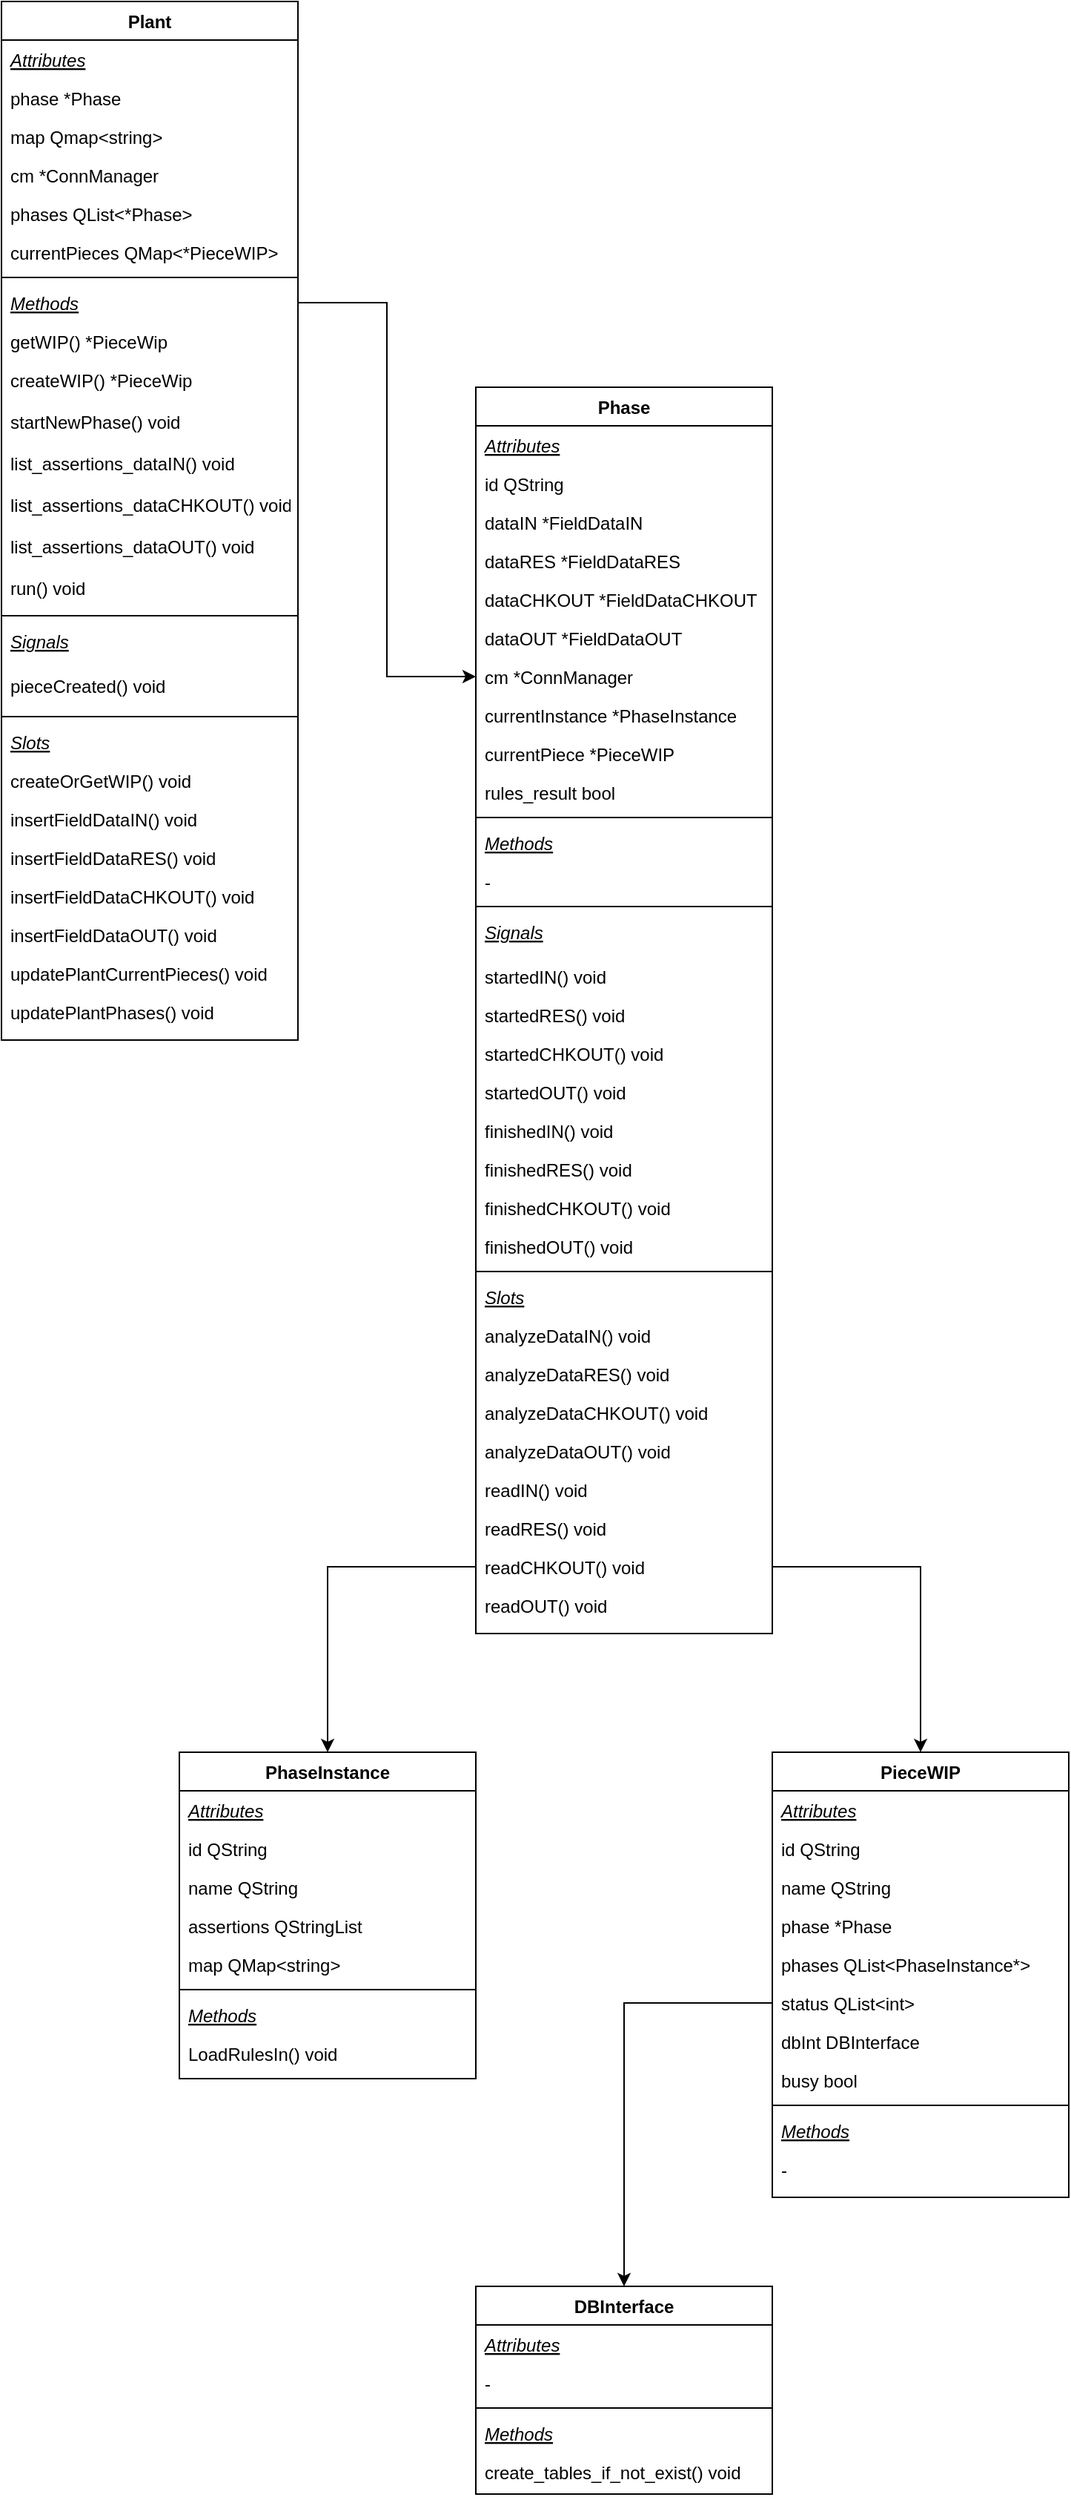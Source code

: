 <mxfile version="20.2.6" type="github">
  <diagram id="C5RBs43oDa-KdzZeNtuy" name="Page-1">
    <mxGraphModel dx="1022" dy="423" grid="1" gridSize="10" guides="1" tooltips="1" connect="1" arrows="1" fold="1" page="1" pageScale="1" pageWidth="827" pageHeight="1169" math="0" shadow="0">
      <root>
        <mxCell id="WIyWlLk6GJQsqaUBKTNV-0" />
        <mxCell id="WIyWlLk6GJQsqaUBKTNV-1" parent="WIyWlLk6GJQsqaUBKTNV-0" />
        <mxCell id="zkfFHV4jXpPFQw0GAbJ--0" value="Plant" style="swimlane;fontStyle=1;align=center;verticalAlign=top;childLayout=stackLayout;horizontal=1;startSize=26;horizontalStack=0;resizeParent=1;resizeLast=0;collapsible=1;marginBottom=0;rounded=0;shadow=0;strokeWidth=1;" parent="WIyWlLk6GJQsqaUBKTNV-1" vertex="1">
          <mxGeometry x="60" y="60" width="200" height="700" as="geometry">
            <mxRectangle x="220" y="120" width="160" height="26" as="alternateBounds" />
          </mxGeometry>
        </mxCell>
        <mxCell id="zkfFHV4jXpPFQw0GAbJ--1" value="Attributes" style="text;align=left;verticalAlign=top;spacingLeft=4;spacingRight=4;overflow=hidden;rotatable=0;points=[[0,0.5],[1,0.5]];portConstraint=eastwest;fontStyle=6" parent="zkfFHV4jXpPFQw0GAbJ--0" vertex="1">
          <mxGeometry y="26" width="200" height="26" as="geometry" />
        </mxCell>
        <mxCell id="JJc6NyB3upuEe_LLqBc--6" value="phase *Phase" style="text;align=left;verticalAlign=top;spacingLeft=4;spacingRight=4;overflow=hidden;rotatable=0;points=[[0,0.5],[1,0.5]];portConstraint=eastwest;" parent="zkfFHV4jXpPFQw0GAbJ--0" vertex="1">
          <mxGeometry y="52" width="200" height="26" as="geometry" />
        </mxCell>
        <mxCell id="JJc6NyB3upuEe_LLqBc--1" value="map Qmap&lt;string&gt;" style="text;align=left;verticalAlign=top;spacingLeft=4;spacingRight=4;overflow=hidden;rotatable=0;points=[[0,0.5],[1,0.5]];portConstraint=eastwest;" parent="zkfFHV4jXpPFQw0GAbJ--0" vertex="1">
          <mxGeometry y="78" width="200" height="26" as="geometry" />
        </mxCell>
        <mxCell id="zkfFHV4jXpPFQw0GAbJ--2" value="cm *ConnManager" style="text;align=left;verticalAlign=top;spacingLeft=4;spacingRight=4;overflow=hidden;rotatable=0;points=[[0,0.5],[1,0.5]];portConstraint=eastwest;rounded=0;shadow=0;html=0;" parent="zkfFHV4jXpPFQw0GAbJ--0" vertex="1">
          <mxGeometry y="104" width="200" height="26" as="geometry" />
        </mxCell>
        <mxCell id="zkfFHV4jXpPFQw0GAbJ--3" value="phases QList&lt;*Phase&gt;" style="text;align=left;verticalAlign=top;spacingLeft=4;spacingRight=4;overflow=hidden;rotatable=0;points=[[0,0.5],[1,0.5]];portConstraint=eastwest;rounded=0;shadow=0;html=0;" parent="zkfFHV4jXpPFQw0GAbJ--0" vertex="1">
          <mxGeometry y="130" width="200" height="26" as="geometry" />
        </mxCell>
        <mxCell id="JJc6NyB3upuEe_LLqBc--2" value="currentPieces QMap&lt;*PieceWIP&gt;" style="text;align=left;verticalAlign=top;spacingLeft=4;spacingRight=4;overflow=hidden;rotatable=0;points=[[0,0.5],[1,0.5]];portConstraint=eastwest;rounded=0;shadow=0;html=0;" parent="zkfFHV4jXpPFQw0GAbJ--0" vertex="1">
          <mxGeometry y="156" width="200" height="26" as="geometry" />
        </mxCell>
        <mxCell id="zkfFHV4jXpPFQw0GAbJ--4" value="" style="line;html=1;strokeWidth=1;align=left;verticalAlign=middle;spacingTop=-1;spacingLeft=3;spacingRight=3;rotatable=0;labelPosition=right;points=[];portConstraint=eastwest;" parent="zkfFHV4jXpPFQw0GAbJ--0" vertex="1">
          <mxGeometry y="182" width="200" height="8" as="geometry" />
        </mxCell>
        <mxCell id="JJc6NyB3upuEe_LLqBc--5" value="Methods" style="text;align=left;verticalAlign=top;spacingLeft=4;spacingRight=4;overflow=hidden;rotatable=0;points=[[0,0.5],[1,0.5]];portConstraint=eastwest;fontStyle=6" parent="zkfFHV4jXpPFQw0GAbJ--0" vertex="1">
          <mxGeometry y="190" width="200" height="26" as="geometry" />
        </mxCell>
        <mxCell id="zkfFHV4jXpPFQw0GAbJ--5" value="getWIP() *PieceWip&#xa;" style="text;align=left;verticalAlign=top;spacingLeft=4;spacingRight=4;overflow=hidden;rotatable=0;points=[[0,0.5],[1,0.5]];portConstraint=eastwest;" parent="zkfFHV4jXpPFQw0GAbJ--0" vertex="1">
          <mxGeometry y="216" width="200" height="26" as="geometry" />
        </mxCell>
        <mxCell id="JJc6NyB3upuEe_LLqBc--3" value="createWIP() *PieceWip&#xa;" style="text;align=left;verticalAlign=top;spacingLeft=4;spacingRight=4;overflow=hidden;rotatable=0;points=[[0,0.5],[1,0.5]];portConstraint=eastwest;" parent="zkfFHV4jXpPFQw0GAbJ--0" vertex="1">
          <mxGeometry y="242" width="200" height="28" as="geometry" />
        </mxCell>
        <mxCell id="JJc6NyB3upuEe_LLqBc--39" value="startNewPhase() void" style="text;align=left;verticalAlign=top;spacingLeft=4;spacingRight=4;overflow=hidden;rotatable=0;points=[[0,0.5],[1,0.5]];portConstraint=eastwest;" parent="zkfFHV4jXpPFQw0GAbJ--0" vertex="1">
          <mxGeometry y="270" width="200" height="28" as="geometry" />
        </mxCell>
        <mxCell id="ZuZzTBEQUE616wW0_k1--4" value="list_assertions_dataIN() void" style="text;align=left;verticalAlign=top;spacingLeft=4;spacingRight=4;overflow=hidden;rotatable=0;points=[[0,0.5],[1,0.5]];portConstraint=eastwest;" parent="zkfFHV4jXpPFQw0GAbJ--0" vertex="1">
          <mxGeometry y="298" width="200" height="28" as="geometry" />
        </mxCell>
        <mxCell id="ZuZzTBEQUE616wW0_k1--36" value="list_assertions_dataCHKOUT() void" style="text;align=left;verticalAlign=top;spacingLeft=4;spacingRight=4;overflow=hidden;rotatable=0;points=[[0,0.5],[1,0.5]];portConstraint=eastwest;" parent="zkfFHV4jXpPFQw0GAbJ--0" vertex="1">
          <mxGeometry y="326" width="200" height="28" as="geometry" />
        </mxCell>
        <mxCell id="ZuZzTBEQUE616wW0_k1--37" value="list_assertions_dataOUT() void" style="text;align=left;verticalAlign=top;spacingLeft=4;spacingRight=4;overflow=hidden;rotatable=0;points=[[0,0.5],[1,0.5]];portConstraint=eastwest;" parent="zkfFHV4jXpPFQw0GAbJ--0" vertex="1">
          <mxGeometry y="354" width="200" height="28" as="geometry" />
        </mxCell>
        <mxCell id="JJc6NyB3upuEe_LLqBc--63" value="run() void" style="text;align=left;verticalAlign=top;spacingLeft=4;spacingRight=4;overflow=hidden;rotatable=0;points=[[0,0.5],[1,0.5]];portConstraint=eastwest;" parent="zkfFHV4jXpPFQw0GAbJ--0" vertex="1">
          <mxGeometry y="382" width="200" height="28" as="geometry" />
        </mxCell>
        <mxCell id="JJc6NyB3upuEe_LLqBc--4" value="" style="line;html=1;strokeWidth=1;align=left;verticalAlign=middle;spacingTop=-1;spacingLeft=3;spacingRight=3;rotatable=0;labelPosition=right;points=[];portConstraint=eastwest;" parent="zkfFHV4jXpPFQw0GAbJ--0" vertex="1">
          <mxGeometry y="410" width="200" height="8" as="geometry" />
        </mxCell>
        <mxCell id="JJc6NyB3upuEe_LLqBc--7" value="Signals" style="text;align=left;verticalAlign=top;spacingLeft=4;spacingRight=4;overflow=hidden;rotatable=0;points=[[0,0.5],[1,0.5]];portConstraint=eastwest;fontStyle=6" parent="zkfFHV4jXpPFQw0GAbJ--0" vertex="1">
          <mxGeometry y="418" width="200" height="30" as="geometry" />
        </mxCell>
        <mxCell id="JJc6NyB3upuEe_LLqBc--10" value="pieceCreated() void" style="text;align=left;verticalAlign=top;spacingLeft=4;spacingRight=4;overflow=hidden;rotatable=0;points=[[0,0.5],[1,0.5]];portConstraint=eastwest;fontStyle=0" parent="zkfFHV4jXpPFQw0GAbJ--0" vertex="1">
          <mxGeometry y="448" width="200" height="30" as="geometry" />
        </mxCell>
        <mxCell id="JJc6NyB3upuEe_LLqBc--8" value="" style="line;html=1;strokeWidth=1;align=left;verticalAlign=middle;spacingTop=-1;spacingLeft=3;spacingRight=3;rotatable=0;labelPosition=right;points=[];portConstraint=eastwest;" parent="zkfFHV4jXpPFQw0GAbJ--0" vertex="1">
          <mxGeometry y="478" width="200" height="8" as="geometry" />
        </mxCell>
        <mxCell id="JJc6NyB3upuEe_LLqBc--9" value="Slots" style="text;align=left;verticalAlign=top;spacingLeft=4;spacingRight=4;overflow=hidden;rotatable=0;points=[[0,0.5],[1,0.5]];portConstraint=eastwest;fontStyle=6" parent="zkfFHV4jXpPFQw0GAbJ--0" vertex="1">
          <mxGeometry y="486" width="200" height="26" as="geometry" />
        </mxCell>
        <mxCell id="JJc6NyB3upuEe_LLqBc--11" value="createOrGetWIP() void" style="text;align=left;verticalAlign=top;spacingLeft=4;spacingRight=4;overflow=hidden;rotatable=0;points=[[0,0.5],[1,0.5]];portConstraint=eastwest;fontStyle=0" parent="zkfFHV4jXpPFQw0GAbJ--0" vertex="1">
          <mxGeometry y="512" width="200" height="26" as="geometry" />
        </mxCell>
        <mxCell id="JJc6NyB3upuEe_LLqBc--12" value="insertFieldDataIN() void" style="text;align=left;verticalAlign=top;spacingLeft=4;spacingRight=4;overflow=hidden;rotatable=0;points=[[0,0.5],[1,0.5]];portConstraint=eastwest;fontStyle=0" parent="zkfFHV4jXpPFQw0GAbJ--0" vertex="1">
          <mxGeometry y="538" width="200" height="26" as="geometry" />
        </mxCell>
        <mxCell id="JJc6NyB3upuEe_LLqBc--13" value="insertFieldDataRES() void" style="text;align=left;verticalAlign=top;spacingLeft=4;spacingRight=4;overflow=hidden;rotatable=0;points=[[0,0.5],[1,0.5]];portConstraint=eastwest;fontStyle=0" parent="zkfFHV4jXpPFQw0GAbJ--0" vertex="1">
          <mxGeometry y="564" width="200" height="26" as="geometry" />
        </mxCell>
        <mxCell id="JJc6NyB3upuEe_LLqBc--14" value="insertFieldDataCHKOUT() void" style="text;align=left;verticalAlign=top;spacingLeft=4;spacingRight=4;overflow=hidden;rotatable=0;points=[[0,0.5],[1,0.5]];portConstraint=eastwest;fontStyle=0" parent="zkfFHV4jXpPFQw0GAbJ--0" vertex="1">
          <mxGeometry y="590" width="200" height="26" as="geometry" />
        </mxCell>
        <mxCell id="JJc6NyB3upuEe_LLqBc--112" value="insertFieldDataOUT() void" style="text;align=left;verticalAlign=top;spacingLeft=4;spacingRight=4;overflow=hidden;rotatable=0;points=[[0,0.5],[1,0.5]];portConstraint=eastwest;fontStyle=0" parent="zkfFHV4jXpPFQw0GAbJ--0" vertex="1">
          <mxGeometry y="616" width="200" height="26" as="geometry" />
        </mxCell>
        <mxCell id="JJc6NyB3upuEe_LLqBc--15" value="updatePlantCurrentPieces() void" style="text;align=left;verticalAlign=top;spacingLeft=4;spacingRight=4;overflow=hidden;rotatable=0;points=[[0,0.5],[1,0.5]];portConstraint=eastwest;fontStyle=0" parent="zkfFHV4jXpPFQw0GAbJ--0" vertex="1">
          <mxGeometry y="642" width="200" height="26" as="geometry" />
        </mxCell>
        <mxCell id="JJc6NyB3upuEe_LLqBc--16" value="updatePlantPhases() void" style="text;align=left;verticalAlign=top;spacingLeft=4;spacingRight=4;overflow=hidden;rotatable=0;points=[[0,0.5],[1,0.5]];portConstraint=eastwest;fontStyle=0" parent="zkfFHV4jXpPFQw0GAbJ--0" vertex="1">
          <mxGeometry y="668" width="200" height="26" as="geometry" />
        </mxCell>
        <mxCell id="JJc6NyB3upuEe_LLqBc--17" value="Phase" style="swimlane;fontStyle=1;align=center;verticalAlign=top;childLayout=stackLayout;horizontal=1;startSize=26;horizontalStack=0;resizeParent=1;resizeLast=0;collapsible=1;marginBottom=0;rounded=0;shadow=0;strokeWidth=1;" parent="WIyWlLk6GJQsqaUBKTNV-1" vertex="1">
          <mxGeometry x="380" y="320" width="200" height="840" as="geometry">
            <mxRectangle x="220" y="120" width="160" height="26" as="alternateBounds" />
          </mxGeometry>
        </mxCell>
        <mxCell id="JJc6NyB3upuEe_LLqBc--18" value="Attributes" style="text;align=left;verticalAlign=top;spacingLeft=4;spacingRight=4;overflow=hidden;rotatable=0;points=[[0,0.5],[1,0.5]];portConstraint=eastwest;fontStyle=6" parent="JJc6NyB3upuEe_LLqBc--17" vertex="1">
          <mxGeometry y="26" width="200" height="26" as="geometry" />
        </mxCell>
        <mxCell id="JJc6NyB3upuEe_LLqBc--19" value="id QString" style="text;align=left;verticalAlign=top;spacingLeft=4;spacingRight=4;overflow=hidden;rotatable=0;points=[[0,0.5],[1,0.5]];portConstraint=eastwest;" parent="JJc6NyB3upuEe_LLqBc--17" vertex="1">
          <mxGeometry y="52" width="200" height="26" as="geometry" />
        </mxCell>
        <mxCell id="JJc6NyB3upuEe_LLqBc--20" value="dataIN *FieldDataIN" style="text;align=left;verticalAlign=top;spacingLeft=4;spacingRight=4;overflow=hidden;rotatable=0;points=[[0,0.5],[1,0.5]];portConstraint=eastwest;" parent="JJc6NyB3upuEe_LLqBc--17" vertex="1">
          <mxGeometry y="78" width="200" height="26" as="geometry" />
        </mxCell>
        <mxCell id="JJc6NyB3upuEe_LLqBc--21" value="dataRES *FieldDataRES" style="text;align=left;verticalAlign=top;spacingLeft=4;spacingRight=4;overflow=hidden;rotatable=0;points=[[0,0.5],[1,0.5]];portConstraint=eastwest;rounded=0;shadow=0;html=0;" parent="JJc6NyB3upuEe_LLqBc--17" vertex="1">
          <mxGeometry y="104" width="200" height="26" as="geometry" />
        </mxCell>
        <mxCell id="JJc6NyB3upuEe_LLqBc--22" value="dataCHKOUT *FieldDataCHKOUT" style="text;align=left;verticalAlign=top;spacingLeft=4;spacingRight=4;overflow=hidden;rotatable=0;points=[[0,0.5],[1,0.5]];portConstraint=eastwest;rounded=0;shadow=0;html=0;" parent="JJc6NyB3upuEe_LLqBc--17" vertex="1">
          <mxGeometry y="130" width="200" height="26" as="geometry" />
        </mxCell>
        <mxCell id="JJc6NyB3upuEe_LLqBc--64" value="dataOUT *FieldDataOUT" style="text;align=left;verticalAlign=top;spacingLeft=4;spacingRight=4;overflow=hidden;rotatable=0;points=[[0,0.5],[1,0.5]];portConstraint=eastwest;rounded=0;shadow=0;html=0;" parent="JJc6NyB3upuEe_LLqBc--17" vertex="1">
          <mxGeometry y="156" width="200" height="26" as="geometry" />
        </mxCell>
        <mxCell id="JJc6NyB3upuEe_LLqBc--65" value="cm *ConnManager" style="text;align=left;verticalAlign=top;spacingLeft=4;spacingRight=4;overflow=hidden;rotatable=0;points=[[0,0.5],[1,0.5]];portConstraint=eastwest;rounded=0;shadow=0;html=0;" parent="JJc6NyB3upuEe_LLqBc--17" vertex="1">
          <mxGeometry y="182" width="200" height="26" as="geometry" />
        </mxCell>
        <mxCell id="JJc6NyB3upuEe_LLqBc--66" value="currentInstance *PhaseInstance" style="text;align=left;verticalAlign=top;spacingLeft=4;spacingRight=4;overflow=hidden;rotatable=0;points=[[0,0.5],[1,0.5]];portConstraint=eastwest;rounded=0;shadow=0;html=0;" parent="JJc6NyB3upuEe_LLqBc--17" vertex="1">
          <mxGeometry y="208" width="200" height="26" as="geometry" />
        </mxCell>
        <mxCell id="JJc6NyB3upuEe_LLqBc--67" value="currentPiece *PieceWIP" style="text;align=left;verticalAlign=top;spacingLeft=4;spacingRight=4;overflow=hidden;rotatable=0;points=[[0,0.5],[1,0.5]];portConstraint=eastwest;rounded=0;shadow=0;html=0;" parent="JJc6NyB3upuEe_LLqBc--17" vertex="1">
          <mxGeometry y="234" width="200" height="26" as="geometry" />
        </mxCell>
        <mxCell id="JJc6NyB3upuEe_LLqBc--23" value="rules_result bool" style="text;align=left;verticalAlign=top;spacingLeft=4;spacingRight=4;overflow=hidden;rotatable=0;points=[[0,0.5],[1,0.5]];portConstraint=eastwest;rounded=0;shadow=0;html=0;" parent="JJc6NyB3upuEe_LLqBc--17" vertex="1">
          <mxGeometry y="260" width="200" height="26" as="geometry" />
        </mxCell>
        <mxCell id="JJc6NyB3upuEe_LLqBc--24" value="" style="line;html=1;strokeWidth=1;align=left;verticalAlign=middle;spacingTop=-1;spacingLeft=3;spacingRight=3;rotatable=0;labelPosition=right;points=[];portConstraint=eastwest;" parent="JJc6NyB3upuEe_LLqBc--17" vertex="1">
          <mxGeometry y="286" width="200" height="8" as="geometry" />
        </mxCell>
        <mxCell id="JJc6NyB3upuEe_LLqBc--25" value="Methods" style="text;align=left;verticalAlign=top;spacingLeft=4;spacingRight=4;overflow=hidden;rotatable=0;points=[[0,0.5],[1,0.5]];portConstraint=eastwest;fontStyle=6" parent="JJc6NyB3upuEe_LLqBc--17" vertex="1">
          <mxGeometry y="294" width="200" height="26" as="geometry" />
        </mxCell>
        <mxCell id="JJc6NyB3upuEe_LLqBc--26" value="-" style="text;align=left;verticalAlign=top;spacingLeft=4;spacingRight=4;overflow=hidden;rotatable=0;points=[[0,0.5],[1,0.5]];portConstraint=eastwest;" parent="JJc6NyB3upuEe_LLqBc--17" vertex="1">
          <mxGeometry y="320" width="200" height="26" as="geometry" />
        </mxCell>
        <mxCell id="JJc6NyB3upuEe_LLqBc--28" value="" style="line;html=1;strokeWidth=1;align=left;verticalAlign=middle;spacingTop=-1;spacingLeft=3;spacingRight=3;rotatable=0;labelPosition=right;points=[];portConstraint=eastwest;" parent="JJc6NyB3upuEe_LLqBc--17" vertex="1">
          <mxGeometry y="346" width="200" height="8" as="geometry" />
        </mxCell>
        <mxCell id="JJc6NyB3upuEe_LLqBc--29" value="Signals" style="text;align=left;verticalAlign=top;spacingLeft=4;spacingRight=4;overflow=hidden;rotatable=0;points=[[0,0.5],[1,0.5]];portConstraint=eastwest;fontStyle=6" parent="JJc6NyB3upuEe_LLqBc--17" vertex="1">
          <mxGeometry y="354" width="200" height="30" as="geometry" />
        </mxCell>
        <mxCell id="JJc6NyB3upuEe_LLqBc--30" value="startedIN() void" style="text;align=left;verticalAlign=middle;spacingLeft=4;spacingRight=4;overflow=hidden;rotatable=0;points=[[0,0.5],[1,0.5]];portConstraint=eastwest;fontStyle=0;spacing=2;" parent="JJc6NyB3upuEe_LLqBc--17" vertex="1">
          <mxGeometry y="384" width="200" height="26" as="geometry" />
        </mxCell>
        <mxCell id="JJc6NyB3upuEe_LLqBc--68" value="startedRES() void" style="text;align=left;verticalAlign=middle;spacingLeft=4;spacingRight=4;overflow=hidden;rotatable=0;points=[[0,0.5],[1,0.5]];portConstraint=eastwest;fontStyle=0" parent="JJc6NyB3upuEe_LLqBc--17" vertex="1">
          <mxGeometry y="410" width="200" height="26" as="geometry" />
        </mxCell>
        <mxCell id="JJc6NyB3upuEe_LLqBc--69" value="startedCHKOUT() void" style="text;align=left;verticalAlign=middle;spacingLeft=4;spacingRight=4;overflow=hidden;rotatable=0;points=[[0,0.5],[1,0.5]];portConstraint=eastwest;fontStyle=0" parent="JJc6NyB3upuEe_LLqBc--17" vertex="1">
          <mxGeometry y="436" width="200" height="26" as="geometry" />
        </mxCell>
        <mxCell id="JJc6NyB3upuEe_LLqBc--70" value="startedOUT() void" style="text;align=left;verticalAlign=middle;spacingLeft=4;spacingRight=4;overflow=hidden;rotatable=0;points=[[0,0.5],[1,0.5]];portConstraint=eastwest;fontStyle=0" parent="JJc6NyB3upuEe_LLqBc--17" vertex="1">
          <mxGeometry y="462" width="200" height="26" as="geometry" />
        </mxCell>
        <mxCell id="JJc6NyB3upuEe_LLqBc--71" value="finishedIN() void" style="text;align=left;verticalAlign=middle;spacingLeft=4;spacingRight=4;overflow=hidden;rotatable=0;points=[[0,0.5],[1,0.5]];portConstraint=eastwest;fontStyle=0" parent="JJc6NyB3upuEe_LLqBc--17" vertex="1">
          <mxGeometry y="488" width="200" height="26" as="geometry" />
        </mxCell>
        <mxCell id="JJc6NyB3upuEe_LLqBc--72" value="finishedRES() void" style="text;align=left;verticalAlign=middle;spacingLeft=4;spacingRight=4;overflow=hidden;rotatable=0;points=[[0,0.5],[1,0.5]];portConstraint=eastwest;fontStyle=0" parent="JJc6NyB3upuEe_LLqBc--17" vertex="1">
          <mxGeometry y="514" width="200" height="26" as="geometry" />
        </mxCell>
        <mxCell id="JJc6NyB3upuEe_LLqBc--73" value="finishedCHKOUT() void" style="text;align=left;verticalAlign=middle;spacingLeft=4;spacingRight=4;overflow=hidden;rotatable=0;points=[[0,0.5],[1,0.5]];portConstraint=eastwest;fontStyle=0" parent="JJc6NyB3upuEe_LLqBc--17" vertex="1">
          <mxGeometry y="540" width="200" height="26" as="geometry" />
        </mxCell>
        <mxCell id="JJc6NyB3upuEe_LLqBc--74" value="finishedOUT() void" style="text;align=left;verticalAlign=middle;spacingLeft=4;spacingRight=4;overflow=hidden;rotatable=0;points=[[0,0.5],[1,0.5]];portConstraint=eastwest;fontStyle=0" parent="JJc6NyB3upuEe_LLqBc--17" vertex="1">
          <mxGeometry y="566" width="200" height="26" as="geometry" />
        </mxCell>
        <mxCell id="JJc6NyB3upuEe_LLqBc--31" value="" style="line;html=1;strokeWidth=1;align=left;verticalAlign=middle;spacingTop=-1;spacingLeft=3;spacingRight=3;rotatable=0;labelPosition=right;points=[];portConstraint=eastwest;" parent="JJc6NyB3upuEe_LLqBc--17" vertex="1">
          <mxGeometry y="592" width="200" height="8" as="geometry" />
        </mxCell>
        <mxCell id="JJc6NyB3upuEe_LLqBc--32" value="Slots" style="text;align=left;verticalAlign=top;spacingLeft=4;spacingRight=4;overflow=hidden;rotatable=0;points=[[0,0.5],[1,0.5]];portConstraint=eastwest;fontStyle=6" parent="JJc6NyB3upuEe_LLqBc--17" vertex="1">
          <mxGeometry y="600" width="200" height="26" as="geometry" />
        </mxCell>
        <mxCell id="JJc6NyB3upuEe_LLqBc--34" value="analyzeDataIN() void" style="text;align=left;verticalAlign=top;spacingLeft=4;spacingRight=4;overflow=hidden;rotatable=0;points=[[0,0.5],[1,0.5]];portConstraint=eastwest;fontStyle=0" parent="JJc6NyB3upuEe_LLqBc--17" vertex="1">
          <mxGeometry y="626" width="200" height="26" as="geometry" />
        </mxCell>
        <mxCell id="JJc6NyB3upuEe_LLqBc--35" value="analyzeDataRES() void" style="text;align=left;verticalAlign=top;spacingLeft=4;spacingRight=4;overflow=hidden;rotatable=0;points=[[0,0.5],[1,0.5]];portConstraint=eastwest;fontStyle=0" parent="JJc6NyB3upuEe_LLqBc--17" vertex="1">
          <mxGeometry y="652" width="200" height="26" as="geometry" />
        </mxCell>
        <mxCell id="JJc6NyB3upuEe_LLqBc--36" value="analyzeDataCHKOUT() void" style="text;align=left;verticalAlign=top;spacingLeft=4;spacingRight=4;overflow=hidden;rotatable=0;points=[[0,0.5],[1,0.5]];portConstraint=eastwest;fontStyle=0" parent="JJc6NyB3upuEe_LLqBc--17" vertex="1">
          <mxGeometry y="678" width="200" height="26" as="geometry" />
        </mxCell>
        <mxCell id="JJc6NyB3upuEe_LLqBc--37" value="analyzeDataOUT() void" style="text;align=left;verticalAlign=top;spacingLeft=4;spacingRight=4;overflow=hidden;rotatable=0;points=[[0,0.5],[1,0.5]];portConstraint=eastwest;fontStyle=0" parent="JJc6NyB3upuEe_LLqBc--17" vertex="1">
          <mxGeometry y="704" width="200" height="26" as="geometry" />
        </mxCell>
        <mxCell id="JJc6NyB3upuEe_LLqBc--113" value="readIN() void" style="text;align=left;verticalAlign=top;spacingLeft=4;spacingRight=4;overflow=hidden;rotatable=0;points=[[0,0.5],[1,0.5]];portConstraint=eastwest;fontStyle=0" parent="JJc6NyB3upuEe_LLqBc--17" vertex="1">
          <mxGeometry y="730" width="200" height="26" as="geometry" />
        </mxCell>
        <mxCell id="JJc6NyB3upuEe_LLqBc--114" value="readRES() void" style="text;align=left;verticalAlign=top;spacingLeft=4;spacingRight=4;overflow=hidden;rotatable=0;points=[[0,0.5],[1,0.5]];portConstraint=eastwest;fontStyle=0" parent="JJc6NyB3upuEe_LLqBc--17" vertex="1">
          <mxGeometry y="756" width="200" height="26" as="geometry" />
        </mxCell>
        <mxCell id="JJc6NyB3upuEe_LLqBc--115" value="readCHKOUT() void" style="text;align=left;verticalAlign=top;spacingLeft=4;spacingRight=4;overflow=hidden;rotatable=0;points=[[0,0.5],[1,0.5]];portConstraint=eastwest;fontStyle=0" parent="JJc6NyB3upuEe_LLqBc--17" vertex="1">
          <mxGeometry y="782" width="200" height="26" as="geometry" />
        </mxCell>
        <mxCell id="JJc6NyB3upuEe_LLqBc--116" value="readOUT() void" style="text;align=left;verticalAlign=top;spacingLeft=4;spacingRight=4;overflow=hidden;rotatable=0;points=[[0,0.5],[1,0.5]];portConstraint=eastwest;fontStyle=0" parent="JJc6NyB3upuEe_LLqBc--17" vertex="1">
          <mxGeometry y="808" width="200" height="26" as="geometry" />
        </mxCell>
        <mxCell id="JJc6NyB3upuEe_LLqBc--117" value="PhaseInstance" style="swimlane;fontStyle=1;align=center;verticalAlign=top;childLayout=stackLayout;horizontal=1;startSize=26;horizontalStack=0;resizeParent=1;resizeLast=0;collapsible=1;marginBottom=0;rounded=0;shadow=0;strokeWidth=1;" parent="WIyWlLk6GJQsqaUBKTNV-1" vertex="1">
          <mxGeometry x="180" y="1240" width="200" height="220" as="geometry">
            <mxRectangle x="220" y="120" width="160" height="26" as="alternateBounds" />
          </mxGeometry>
        </mxCell>
        <mxCell id="JJc6NyB3upuEe_LLqBc--118" value="Attributes" style="text;align=left;verticalAlign=top;spacingLeft=4;spacingRight=4;overflow=hidden;rotatable=0;points=[[0,0.5],[1,0.5]];portConstraint=eastwest;fontStyle=6" parent="JJc6NyB3upuEe_LLqBc--117" vertex="1">
          <mxGeometry y="26" width="200" height="26" as="geometry" />
        </mxCell>
        <mxCell id="JJc6NyB3upuEe_LLqBc--119" value="id QString" style="text;align=left;verticalAlign=top;spacingLeft=4;spacingRight=4;overflow=hidden;rotatable=0;points=[[0,0.5],[1,0.5]];portConstraint=eastwest;" parent="JJc6NyB3upuEe_LLqBc--117" vertex="1">
          <mxGeometry y="52" width="200" height="26" as="geometry" />
        </mxCell>
        <mxCell id="JJc6NyB3upuEe_LLqBc--120" value="name QString" style="text;align=left;verticalAlign=top;spacingLeft=4;spacingRight=4;overflow=hidden;rotatable=0;points=[[0,0.5],[1,0.5]];portConstraint=eastwest;" parent="JJc6NyB3upuEe_LLqBc--117" vertex="1">
          <mxGeometry y="78" width="200" height="26" as="geometry" />
        </mxCell>
        <mxCell id="JJc6NyB3upuEe_LLqBc--121" value="assertions QStringList" style="text;align=left;verticalAlign=top;spacingLeft=4;spacingRight=4;overflow=hidden;rotatable=0;points=[[0,0.5],[1,0.5]];portConstraint=eastwest;rounded=0;shadow=0;html=0;" parent="JJc6NyB3upuEe_LLqBc--117" vertex="1">
          <mxGeometry y="104" width="200" height="26" as="geometry" />
        </mxCell>
        <mxCell id="JJc6NyB3upuEe_LLqBc--122" value="map QMap&lt;string&gt;" style="text;align=left;verticalAlign=top;spacingLeft=4;spacingRight=4;overflow=hidden;rotatable=0;points=[[0,0.5],[1,0.5]];portConstraint=eastwest;rounded=0;shadow=0;html=0;" parent="JJc6NyB3upuEe_LLqBc--117" vertex="1">
          <mxGeometry y="130" width="200" height="26" as="geometry" />
        </mxCell>
        <mxCell id="JJc6NyB3upuEe_LLqBc--124" value="" style="line;html=1;strokeWidth=1;align=left;verticalAlign=middle;spacingTop=-1;spacingLeft=3;spacingRight=3;rotatable=0;labelPosition=right;points=[];portConstraint=eastwest;" parent="JJc6NyB3upuEe_LLqBc--117" vertex="1">
          <mxGeometry y="156" width="200" height="8" as="geometry" />
        </mxCell>
        <mxCell id="JJc6NyB3upuEe_LLqBc--125" value="Methods" style="text;align=left;verticalAlign=top;spacingLeft=4;spacingRight=4;overflow=hidden;rotatable=0;points=[[0,0.5],[1,0.5]];portConstraint=eastwest;fontStyle=6" parent="JJc6NyB3upuEe_LLqBc--117" vertex="1">
          <mxGeometry y="164" width="200" height="26" as="geometry" />
        </mxCell>
        <mxCell id="JJc6NyB3upuEe_LLqBc--129" value="LoadRulesIn() void" style="text;align=left;verticalAlign=top;spacingLeft=4;spacingRight=4;overflow=hidden;rotatable=0;points=[[0,0.5],[1,0.5]];portConstraint=eastwest;" parent="JJc6NyB3upuEe_LLqBc--117" vertex="1">
          <mxGeometry y="190" width="200" height="28" as="geometry" />
        </mxCell>
        <mxCell id="JJc6NyB3upuEe_LLqBc--142" value="PieceWIP" style="swimlane;fontStyle=1;align=center;verticalAlign=top;childLayout=stackLayout;horizontal=1;startSize=26;horizontalStack=0;resizeParent=1;resizeLast=0;collapsible=1;marginBottom=0;rounded=0;shadow=0;strokeWidth=1;" parent="WIyWlLk6GJQsqaUBKTNV-1" vertex="1">
          <mxGeometry x="580" y="1240" width="200" height="300" as="geometry">
            <mxRectangle x="220" y="120" width="160" height="26" as="alternateBounds" />
          </mxGeometry>
        </mxCell>
        <mxCell id="JJc6NyB3upuEe_LLqBc--143" value="Attributes" style="text;align=left;verticalAlign=top;spacingLeft=4;spacingRight=4;overflow=hidden;rotatable=0;points=[[0,0.5],[1,0.5]];portConstraint=eastwest;fontStyle=6" parent="JJc6NyB3upuEe_LLqBc--142" vertex="1">
          <mxGeometry y="26" width="200" height="26" as="geometry" />
        </mxCell>
        <mxCell id="JJc6NyB3upuEe_LLqBc--170" value="id QString" style="text;align=left;verticalAlign=top;spacingLeft=4;spacingRight=4;overflow=hidden;rotatable=0;points=[[0,0.5],[1,0.5]];portConstraint=eastwest;" parent="JJc6NyB3upuEe_LLqBc--142" vertex="1">
          <mxGeometry y="52" width="200" height="26" as="geometry" />
        </mxCell>
        <mxCell id="JJc6NyB3upuEe_LLqBc--171" value="name QString" style="text;align=left;verticalAlign=top;spacingLeft=4;spacingRight=4;overflow=hidden;rotatable=0;points=[[0,0.5],[1,0.5]];portConstraint=eastwest;" parent="JJc6NyB3upuEe_LLqBc--142" vertex="1">
          <mxGeometry y="78" width="200" height="26" as="geometry" />
        </mxCell>
        <mxCell id="JJc6NyB3upuEe_LLqBc--144" value="phase *Phase" style="text;align=left;verticalAlign=top;spacingLeft=4;spacingRight=4;overflow=hidden;rotatable=0;points=[[0,0.5],[1,0.5]];portConstraint=eastwest;" parent="JJc6NyB3upuEe_LLqBc--142" vertex="1">
          <mxGeometry y="104" width="200" height="26" as="geometry" />
        </mxCell>
        <mxCell id="JJc6NyB3upuEe_LLqBc--145" value="phases QList&lt;PhaseInstance*&gt;" style="text;align=left;verticalAlign=top;spacingLeft=4;spacingRight=4;overflow=hidden;rotatable=0;points=[[0,0.5],[1,0.5]];portConstraint=eastwest;" parent="JJc6NyB3upuEe_LLqBc--142" vertex="1">
          <mxGeometry y="130" width="200" height="26" as="geometry" />
        </mxCell>
        <mxCell id="JJc6NyB3upuEe_LLqBc--146" value="status QList&lt;int&gt;" style="text;align=left;verticalAlign=top;spacingLeft=4;spacingRight=4;overflow=hidden;rotatable=0;points=[[0,0.5],[1,0.5]];portConstraint=eastwest;rounded=0;shadow=0;html=0;" parent="JJc6NyB3upuEe_LLqBc--142" vertex="1">
          <mxGeometry y="156" width="200" height="26" as="geometry" />
        </mxCell>
        <mxCell id="JJc6NyB3upuEe_LLqBc--147" value="dbInt DBInterface" style="text;align=left;verticalAlign=top;spacingLeft=4;spacingRight=4;overflow=hidden;rotatable=0;points=[[0,0.5],[1,0.5]];portConstraint=eastwest;rounded=0;shadow=0;html=0;" parent="JJc6NyB3upuEe_LLqBc--142" vertex="1">
          <mxGeometry y="182" width="200" height="26" as="geometry" />
        </mxCell>
        <mxCell id="JJc6NyB3upuEe_LLqBc--172" value="busy bool" style="text;align=left;verticalAlign=top;spacingLeft=4;spacingRight=4;overflow=hidden;rotatable=0;points=[[0,0.5],[1,0.5]];portConstraint=eastwest;rounded=0;shadow=0;html=0;" parent="JJc6NyB3upuEe_LLqBc--142" vertex="1">
          <mxGeometry y="208" width="200" height="26" as="geometry" />
        </mxCell>
        <mxCell id="JJc6NyB3upuEe_LLqBc--149" value="" style="line;html=1;strokeWidth=1;align=left;verticalAlign=middle;spacingTop=-1;spacingLeft=3;spacingRight=3;rotatable=0;labelPosition=right;points=[];portConstraint=eastwest;" parent="JJc6NyB3upuEe_LLqBc--142" vertex="1">
          <mxGeometry y="234" width="200" height="8" as="geometry" />
        </mxCell>
        <mxCell id="JJc6NyB3upuEe_LLqBc--150" value="Methods" style="text;align=left;verticalAlign=top;spacingLeft=4;spacingRight=4;overflow=hidden;rotatable=0;points=[[0,0.5],[1,0.5]];portConstraint=eastwest;fontStyle=6" parent="JJc6NyB3upuEe_LLqBc--142" vertex="1">
          <mxGeometry y="242" width="200" height="26" as="geometry" />
        </mxCell>
        <mxCell id="JJc6NyB3upuEe_LLqBc--152" value="-" style="text;align=left;verticalAlign=top;spacingLeft=4;spacingRight=4;overflow=hidden;rotatable=0;points=[[0,0.5],[1,0.5]];portConstraint=eastwest;" parent="JJc6NyB3upuEe_LLqBc--142" vertex="1">
          <mxGeometry y="268" width="200" height="26" as="geometry" />
        </mxCell>
        <mxCell id="JJc6NyB3upuEe_LLqBc--167" style="edgeStyle=orthogonalEdgeStyle;rounded=0;orthogonalLoop=1;jettySize=auto;html=1;exitX=0;exitY=0.5;exitDx=0;exitDy=0;entryX=0.5;entryY=0;entryDx=0;entryDy=0;" parent="WIyWlLk6GJQsqaUBKTNV-1" source="JJc6NyB3upuEe_LLqBc--115" target="JJc6NyB3upuEe_LLqBc--117" edge="1">
          <mxGeometry relative="1" as="geometry" />
        </mxCell>
        <mxCell id="JJc6NyB3upuEe_LLqBc--169" style="edgeStyle=orthogonalEdgeStyle;rounded=0;orthogonalLoop=1;jettySize=auto;html=1;exitX=1;exitY=0.5;exitDx=0;exitDy=0;entryX=0.5;entryY=0;entryDx=0;entryDy=0;" parent="WIyWlLk6GJQsqaUBKTNV-1" source="JJc6NyB3upuEe_LLqBc--115" target="JJc6NyB3upuEe_LLqBc--142" edge="1">
          <mxGeometry relative="1" as="geometry" />
        </mxCell>
        <mxCell id="JJc6NyB3upuEe_LLqBc--173" value="DBInterface" style="swimlane;fontStyle=1;align=center;verticalAlign=top;childLayout=stackLayout;horizontal=1;startSize=26;horizontalStack=0;resizeParent=1;resizeLast=0;collapsible=1;marginBottom=0;rounded=0;shadow=0;strokeWidth=1;" parent="WIyWlLk6GJQsqaUBKTNV-1" vertex="1">
          <mxGeometry x="380" y="1600" width="200" height="140" as="geometry">
            <mxRectangle x="220" y="120" width="160" height="26" as="alternateBounds" />
          </mxGeometry>
        </mxCell>
        <mxCell id="JJc6NyB3upuEe_LLqBc--174" value="Attributes" style="text;align=left;verticalAlign=top;spacingLeft=4;spacingRight=4;overflow=hidden;rotatable=0;points=[[0,0.5],[1,0.5]];portConstraint=eastwest;fontStyle=6" parent="JJc6NyB3upuEe_LLqBc--173" vertex="1">
          <mxGeometry y="26" width="200" height="26" as="geometry" />
        </mxCell>
        <mxCell id="JJc6NyB3upuEe_LLqBc--178" value="-" style="text;align=left;verticalAlign=top;spacingLeft=4;spacingRight=4;overflow=hidden;rotatable=0;points=[[0,0.5],[1,0.5]];portConstraint=eastwest;rounded=0;shadow=0;html=0;" parent="JJc6NyB3upuEe_LLqBc--173" vertex="1">
          <mxGeometry y="52" width="200" height="26" as="geometry" />
        </mxCell>
        <mxCell id="JJc6NyB3upuEe_LLqBc--179" value="" style="line;html=1;strokeWidth=1;align=left;verticalAlign=middle;spacingTop=-1;spacingLeft=3;spacingRight=3;rotatable=0;labelPosition=right;points=[];portConstraint=eastwest;" parent="JJc6NyB3upuEe_LLqBc--173" vertex="1">
          <mxGeometry y="78" width="200" height="8" as="geometry" />
        </mxCell>
        <mxCell id="JJc6NyB3upuEe_LLqBc--180" value="Methods" style="text;align=left;verticalAlign=top;spacingLeft=4;spacingRight=4;overflow=hidden;rotatable=0;points=[[0,0.5],[1,0.5]];portConstraint=eastwest;fontStyle=6" parent="JJc6NyB3upuEe_LLqBc--173" vertex="1">
          <mxGeometry y="86" width="200" height="26" as="geometry" />
        </mxCell>
        <mxCell id="JJc6NyB3upuEe_LLqBc--181" value="create_tables_if_not_exist() void" style="text;align=left;verticalAlign=top;spacingLeft=4;spacingRight=4;overflow=hidden;rotatable=0;points=[[0,0.5],[1,0.5]];portConstraint=eastwest;" parent="JJc6NyB3upuEe_LLqBc--173" vertex="1">
          <mxGeometry y="112" width="200" height="28" as="geometry" />
        </mxCell>
        <mxCell id="JJc6NyB3upuEe_LLqBc--182" style="edgeStyle=orthogonalEdgeStyle;rounded=0;orthogonalLoop=1;jettySize=auto;html=1;exitX=0;exitY=0.5;exitDx=0;exitDy=0;entryX=0.5;entryY=0;entryDx=0;entryDy=0;" parent="WIyWlLk6GJQsqaUBKTNV-1" source="JJc6NyB3upuEe_LLqBc--146" target="JJc6NyB3upuEe_LLqBc--173" edge="1">
          <mxGeometry relative="1" as="geometry" />
        </mxCell>
        <mxCell id="ZuZzTBEQUE616wW0_k1--38" style="edgeStyle=orthogonalEdgeStyle;rounded=0;orthogonalLoop=1;jettySize=auto;html=1;exitX=1;exitY=0.5;exitDx=0;exitDy=0;entryX=0;entryY=0.5;entryDx=0;entryDy=0;" parent="WIyWlLk6GJQsqaUBKTNV-1" source="JJc6NyB3upuEe_LLqBc--5" target="JJc6NyB3upuEe_LLqBc--65" edge="1">
          <mxGeometry relative="1" as="geometry" />
        </mxCell>
      </root>
    </mxGraphModel>
  </diagram>
</mxfile>
